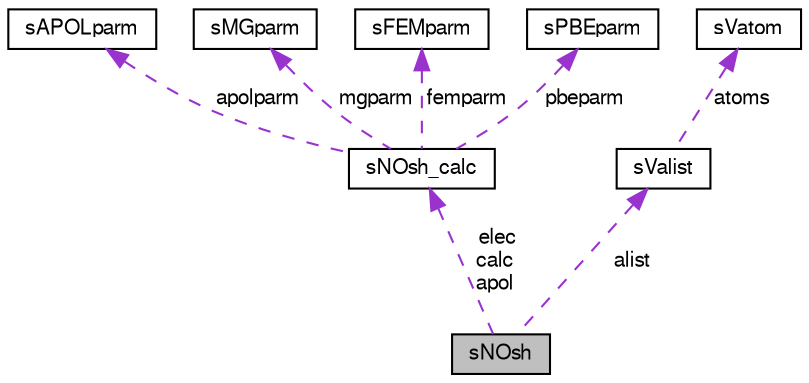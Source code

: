 digraph "sNOsh"
{
  edge [fontname="FreeSans",fontsize="10",labelfontname="FreeSans",labelfontsize="10"];
  node [fontname="FreeSans",fontsize="10",shape=record];
  Node1 [label="sNOsh",height=0.2,width=0.4,color="black", fillcolor="grey75", style="filled" fontcolor="black"];
  Node2 -> Node1 [dir="back",color="darkorchid3",fontsize="10",style="dashed",label=" elec\ncalc\napol" ,fontname="FreeSans"];
  Node2 [label="sNOsh_calc",height=0.2,width=0.4,color="black", fillcolor="white", style="filled",URL="$structs_n_osh__calc.html",tooltip="Calculation class for use when parsing fixed format input files."];
  Node3 -> Node2 [dir="back",color="darkorchid3",fontsize="10",style="dashed",label=" apolparm" ,fontname="FreeSans"];
  Node3 [label="sAPOLparm",height=0.2,width=0.4,color="black", fillcolor="white", style="filled",URL="$structs_a_p_o_lparm.html",tooltip="Parameter structure for APOL-specific variables from input files."];
  Node4 -> Node2 [dir="back",color="darkorchid3",fontsize="10",style="dashed",label=" mgparm" ,fontname="FreeSans"];
  Node4 [label="sMGparm",height=0.2,width=0.4,color="black", fillcolor="white", style="filled",URL="$structs_m_gparm.html",tooltip="Parameter structure for MG-specific variables from input files."];
  Node5 -> Node2 [dir="back",color="darkorchid3",fontsize="10",style="dashed",label=" femparm" ,fontname="FreeSans"];
  Node5 [label="sFEMparm",height=0.2,width=0.4,color="black", fillcolor="white", style="filled",URL="$structs_f_e_mparm.html",tooltip="Parameter structure for FEM-specific variables from input files."];
  Node6 -> Node2 [dir="back",color="darkorchid3",fontsize="10",style="dashed",label=" pbeparm" ,fontname="FreeSans"];
  Node6 [label="sPBEparm",height=0.2,width=0.4,color="black", fillcolor="white", style="filled",URL="$structs_p_b_eparm.html",tooltip="Parameter structure for PBE variables from input files."];
  Node7 -> Node1 [dir="back",color="darkorchid3",fontsize="10",style="dashed",label=" alist" ,fontname="FreeSans"];
  Node7 [label="sValist",height=0.2,width=0.4,color="black", fillcolor="white", style="filled",URL="$structs_valist.html",tooltip="Container class for list of atom objects."];
  Node8 -> Node7 [dir="back",color="darkorchid3",fontsize="10",style="dashed",label=" atoms" ,fontname="FreeSans"];
  Node8 [label="sVatom",height=0.2,width=0.4,color="black", fillcolor="white", style="filled",URL="$structs_vatom.html",tooltip="Contains public data members for Vatom class/module."];
}
